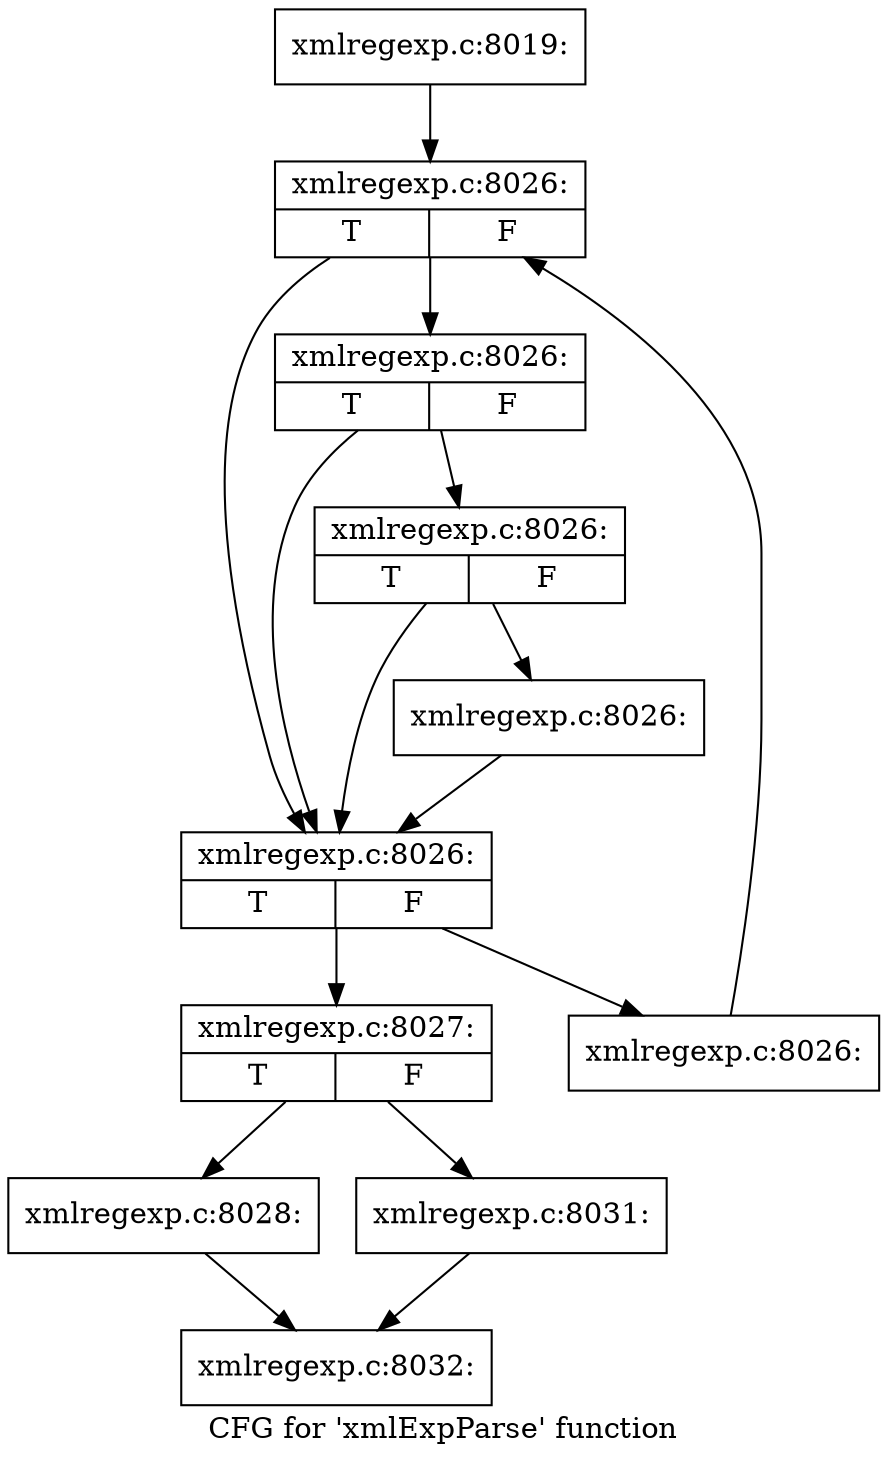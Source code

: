 digraph "CFG for 'xmlExpParse' function" {
	label="CFG for 'xmlExpParse' function";

	Node0x41e08b0 [shape=record,label="{xmlregexp.c:8019:}"];
	Node0x41e08b0 -> Node0x410f220;
	Node0x410f220 [shape=record,label="{xmlregexp.c:8026:|{<s0>T|<s1>F}}"];
	Node0x410f220 -> Node0x410f780;
	Node0x410f220 -> Node0x410f870;
	Node0x410f870 [shape=record,label="{xmlregexp.c:8026:|{<s0>T|<s1>F}}"];
	Node0x410f870 -> Node0x410f780;
	Node0x410f870 -> Node0x410f820;
	Node0x410f820 [shape=record,label="{xmlregexp.c:8026:|{<s0>T|<s1>F}}"];
	Node0x410f820 -> Node0x410f780;
	Node0x410f820 -> Node0x410f7d0;
	Node0x410f7d0 [shape=record,label="{xmlregexp.c:8026:}"];
	Node0x410f7d0 -> Node0x410f780;
	Node0x410f780 [shape=record,label="{xmlregexp.c:8026:|{<s0>T|<s1>F}}"];
	Node0x410f780 -> Node0x41101b0;
	Node0x410f780 -> Node0x410f550;
	Node0x41101b0 [shape=record,label="{xmlregexp.c:8026:}"];
	Node0x41101b0 -> Node0x410f220;
	Node0x410f550 [shape=record,label="{xmlregexp.c:8027:|{<s0>T|<s1>F}}"];
	Node0x410f550 -> Node0x4110960;
	Node0x410f550 -> Node0x41109b0;
	Node0x4110960 [shape=record,label="{xmlregexp.c:8028:}"];
	Node0x4110960 -> Node0x41e0b30;
	Node0x41109b0 [shape=record,label="{xmlregexp.c:8031:}"];
	Node0x41109b0 -> Node0x41e0b30;
	Node0x41e0b30 [shape=record,label="{xmlregexp.c:8032:}"];
}
